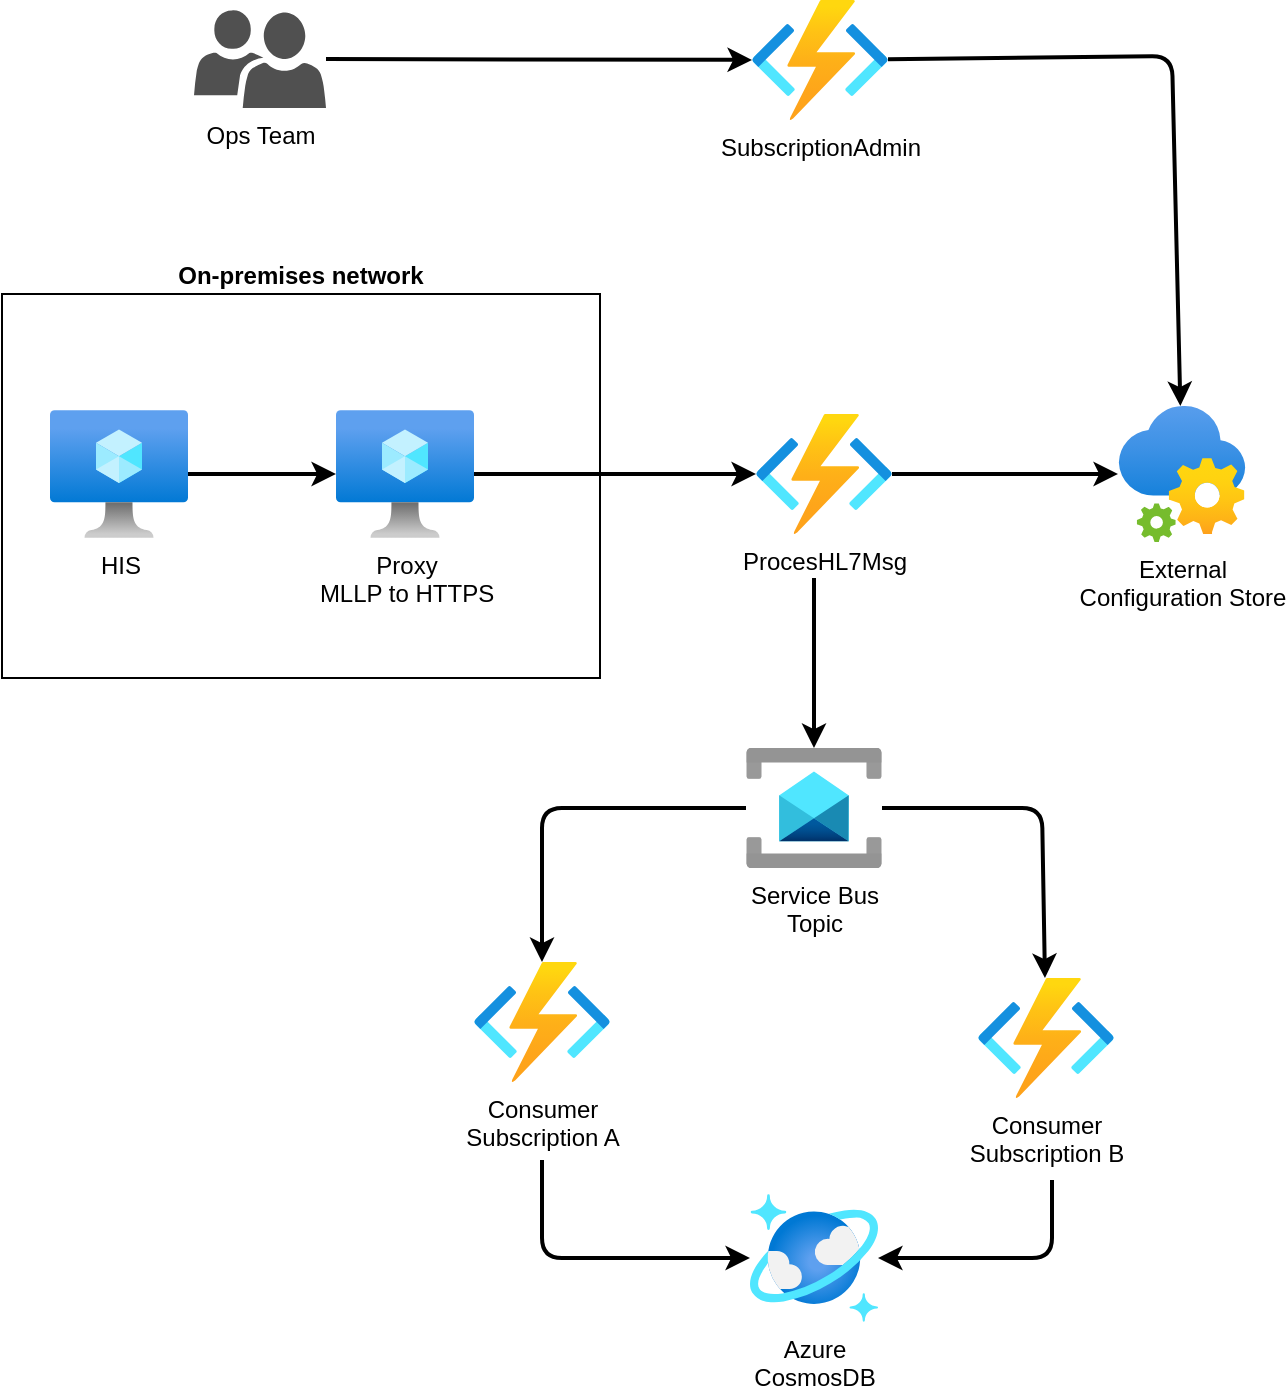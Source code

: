 <mxfile>
    <diagram id="NGofBhB6Dc7hQQqxr-dl" name="Page-1">
        <mxGraphModel dx="1022" dy="784" grid="0" gridSize="10" guides="1" tooltips="1" connect="1" arrows="1" fold="1" page="1" pageScale="1" pageWidth="850" pageHeight="1100" background="#ffffff" math="0" shadow="0">
            <root>
                <mxCell id="0"/>
                <mxCell id="1" parent="0"/>
                <mxCell id="20" style="edgeStyle=none;html=1;strokeColor=#000000;strokeWidth=2;fontColor=#000000;" edge="1" parent="1" source="2" target="4">
                    <mxGeometry relative="1" as="geometry"/>
                </mxCell>
                <mxCell id="21" style="edgeStyle=none;html=1;strokeColor=#000000;strokeWidth=2;fontColor=#000000;" edge="1" parent="1" target="5">
                    <mxGeometry relative="1" as="geometry">
                        <mxPoint x="478" y="389" as="sourcePoint"/>
                    </mxGeometry>
                </mxCell>
                <mxCell id="2" value="ProcesHL7Msg" style="aspect=fixed;html=1;points=[];align=center;image;fontSize=12;image=img/lib/azure2/iot/Function_Apps.svg;fontColor=#000000;labelBackgroundColor=none;" parent="1" vertex="1">
                    <mxGeometry x="449" y="307" width="68" height="60" as="geometry"/>
                </mxCell>
                <mxCell id="22" style="edgeStyle=none;html=1;strokeColor=#000000;strokeWidth=2;fontColor=#000000;" edge="1" parent="1" source="3" target="4">
                    <mxGeometry relative="1" as="geometry">
                        <Array as="points">
                            <mxPoint x="657" y="128"/>
                        </Array>
                    </mxGeometry>
                </mxCell>
                <mxCell id="3" value="SubscriptionAdmin" style="aspect=fixed;html=1;points=[];align=center;image;fontSize=12;image=img/lib/azure2/iot/Function_Apps.svg;fontColor=#000000;labelBackgroundColor=none;" parent="1" vertex="1">
                    <mxGeometry x="447" y="100" width="68" height="60" as="geometry"/>
                </mxCell>
                <mxCell id="4" value="External&lt;br&gt;Configuration Store" style="aspect=fixed;html=1;points=[];align=center;image;fontSize=12;image=img/lib/azure2/integration/App_Configuration.svg;fontColor=#000000;labelBackgroundColor=none;" parent="1" vertex="1">
                    <mxGeometry x="630" y="303" width="64" height="68" as="geometry"/>
                </mxCell>
                <mxCell id="24" style="edgeStyle=none;html=1;strokeColor=#000000;strokeWidth=2;fontColor=#000000;" edge="1" parent="1" source="5" target="6">
                    <mxGeometry relative="1" as="geometry">
                        <Array as="points">
                            <mxPoint x="342" y="504"/>
                        </Array>
                    </mxGeometry>
                </mxCell>
                <mxCell id="25" style="edgeStyle=none;html=1;strokeColor=#000000;strokeWidth=2;fontColor=#000000;" edge="1" parent="1" source="5" target="7">
                    <mxGeometry relative="1" as="geometry">
                        <Array as="points">
                            <mxPoint x="592" y="504"/>
                        </Array>
                    </mxGeometry>
                </mxCell>
                <mxCell id="5" value="Service Bus&lt;br&gt;Topic" style="aspect=fixed;html=1;points=[];align=center;image;fontSize=12;image=img/lib/azure2/integration/Service_Bus.svg;fontColor=#000000;labelBackgroundColor=none;" parent="1" vertex="1">
                    <mxGeometry x="444" y="474" width="68" height="60" as="geometry"/>
                </mxCell>
                <mxCell id="28" style="edgeStyle=none;html=1;strokeColor=#000000;strokeWidth=2;fontColor=#000000;" edge="1" parent="1" target="10">
                    <mxGeometry relative="1" as="geometry">
                        <mxPoint x="342" y="680" as="sourcePoint"/>
                        <Array as="points">
                            <mxPoint x="342" y="729"/>
                        </Array>
                    </mxGeometry>
                </mxCell>
                <mxCell id="6" value="Consumer&lt;br&gt;Subscription A" style="aspect=fixed;html=1;points=[];align=center;image;fontSize=12;image=img/lib/azure2/iot/Function_Apps.svg;fontColor=#000000;labelBackgroundColor=none;" parent="1" vertex="1">
                    <mxGeometry x="308" y="581" width="68" height="60" as="geometry"/>
                </mxCell>
                <mxCell id="29" style="edgeStyle=none;html=1;strokeColor=#000000;strokeWidth=2;fontColor=#000000;" edge="1" parent="1" target="10">
                    <mxGeometry relative="1" as="geometry">
                        <mxPoint x="597" y="690" as="sourcePoint"/>
                        <Array as="points">
                            <mxPoint x="597" y="729"/>
                        </Array>
                    </mxGeometry>
                </mxCell>
                <mxCell id="7" value="Consumer&lt;br&gt;Subscription B" style="aspect=fixed;html=1;points=[];align=center;image;fontSize=12;image=img/lib/azure2/iot/Function_Apps.svg;fontColor=#000000;labelBackgroundColor=none;" parent="1" vertex="1">
                    <mxGeometry x="560" y="589" width="68" height="60" as="geometry"/>
                </mxCell>
                <mxCell id="10" value="Azure&lt;br&gt;CosmosDB" style="aspect=fixed;html=1;points=[];align=center;image;fontSize=12;image=img/lib/azure2/databases/Azure_Cosmos_DB.svg;fontColor=#000000;labelBackgroundColor=none;" parent="1" vertex="1">
                    <mxGeometry x="446" y="697" width="64" height="64" as="geometry"/>
                </mxCell>
                <mxCell id="15" value="On-premises network" style="rounded=0;whiteSpace=wrap;html=1;labelBackgroundColor=none;fontColor=#000000;strokeColor=#000000;fillColor=none;fontStyle=1;labelPosition=center;verticalLabelPosition=top;align=center;verticalAlign=bottom;" vertex="1" parent="1">
                    <mxGeometry x="72" y="247" width="299" height="192" as="geometry"/>
                </mxCell>
                <mxCell id="18" value="" style="edgeStyle=none;html=1;strokeColor=#000000;fontColor=#000000;strokeWidth=2;" edge="1" parent="1" source="16" target="17">
                    <mxGeometry relative="1" as="geometry"/>
                </mxCell>
                <mxCell id="16" value="HIS" style="aspect=fixed;html=1;points=[];align=center;image;fontSize=12;image=img/lib/azure2/compute/Virtual_Machine.svg;labelBackgroundColor=none;strokeColor=#000000;fontColor=#000000;fillColor=none;" vertex="1" parent="1">
                    <mxGeometry x="96" y="305" width="69" height="64" as="geometry"/>
                </mxCell>
                <mxCell id="19" style="edgeStyle=none;html=1;strokeColor=#000000;strokeWidth=2;fontColor=#000000;" edge="1" parent="1" source="17" target="2">
                    <mxGeometry relative="1" as="geometry"/>
                </mxCell>
                <mxCell id="17" value="Proxy&lt;br&gt;MLLP to HTTPS" style="aspect=fixed;html=1;points=[];align=center;image;fontSize=12;image=img/lib/azure2/compute/Virtual_Machine.svg;labelBackgroundColor=none;strokeColor=#000000;fontColor=#000000;fillColor=none;" vertex="1" parent="1">
                    <mxGeometry x="239" y="305" width="69" height="64" as="geometry"/>
                </mxCell>
                <mxCell id="27" style="edgeStyle=none;html=1;strokeColor=#000000;strokeWidth=2;fontColor=#000000;" edge="1" parent="1" source="26" target="3">
                    <mxGeometry relative="1" as="geometry"/>
                </mxCell>
                <mxCell id="26" value="Ops Team" style="sketch=0;pointerEvents=1;shadow=0;dashed=0;html=1;strokeColor=none;labelPosition=center;verticalLabelPosition=bottom;verticalAlign=top;align=center;fillColor=#505050;shape=mxgraph.mscae.intune.user_group;labelBackgroundColor=none;fontColor=#000000;" vertex="1" parent="1">
                    <mxGeometry x="168" y="105" width="66" height="49" as="geometry"/>
                </mxCell>
            </root>
        </mxGraphModel>
    </diagram>
</mxfile>
